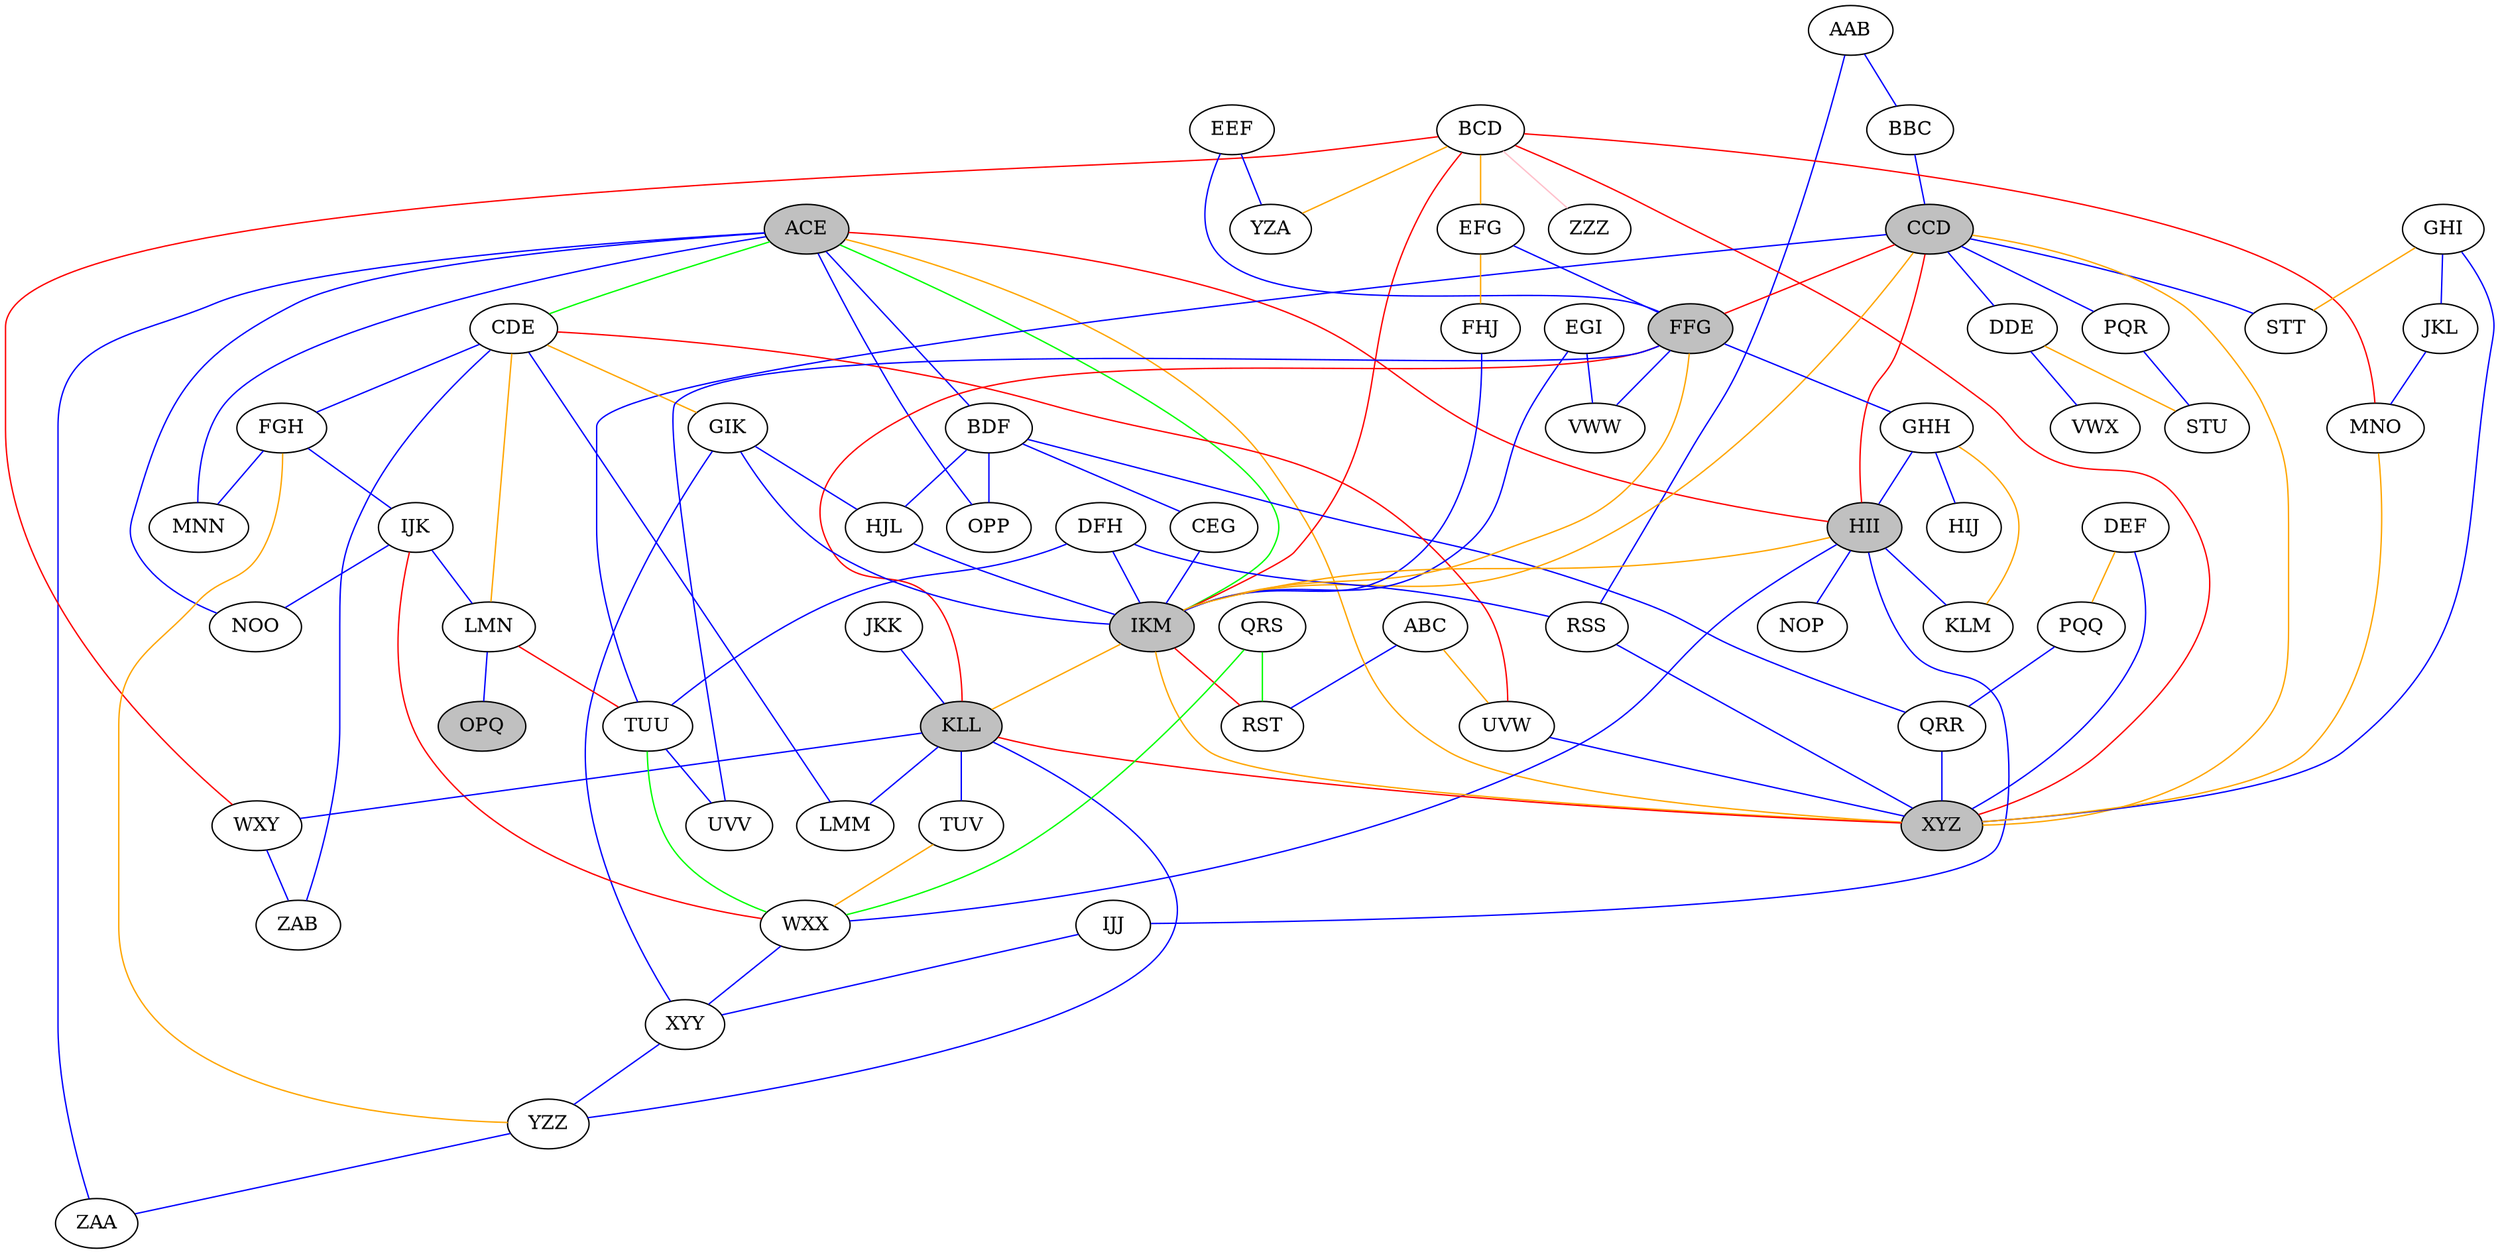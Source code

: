 graph {
AAB;
ABC;
ACE [style=filled fillcolor=grey];
BBC;
BCD;
BDF;
CCD [style=filled fillcolor=grey];
CDE;
CEG;
DDE;
DEF;
DFH;
EEF;
EFG;
EGI;
FFG [style=filled fillcolor=grey];
FGH;
FHJ;
GHH;
GHI;
GIK;
HII [style=filled fillcolor=grey];
HIJ;
HJL;
IJJ;
IJK;
IKM [style=filled fillcolor=grey];
JKK;
JKL;
KLL [style=filled fillcolor=grey];
KLM;
LMM;
LMN;
MNN;
MNO;
NOO;
NOP;
OPP;
OPQ [style=filled fillcolor=grey];
PQQ;
PQR;
QRR;
QRS;
RSS;
RST;
STT;
STU;
TUU;
TUV;
UVV;
UVW;
VWW;
VWX;
WXX;
WXY;
XYY;
XYZ [style=filled fillcolor=grey];
YZA;
YZZ;
ZAA;
ZAB;
AAB -- BBC [color=Blue];
AAB -- RSS [color=Blue];
ABC -- RST [color=Blue];
ABC -- UVW [color=Orange];
ACE -- OPP [color=Blue];
ACE -- BDF [color=Blue];
ACE -- ZAA [color=Blue];
ACE -- MNN [color=Blue];
ACE -- NOO [color=Blue];
ACE -- XYZ [color=Orange];
ACE -- HII [color=Red];
ACE -- CDE [color=Green];
ACE -- IKM [color=Green];
BBC -- CCD [color=Blue];
BCD -- YZA [color=Orange];
BCD -- EFG [color=Orange];
BCD -- MNO [color=Red];
BCD -- XYZ [color=Red];
BCD -- IKM [color=Red];
BCD -- WXY [color=Red];
BCD -- ZZZ [color=Pink];
BDF -- QRR [color=Blue];
BDF -- CEG [color=Blue];
BDF -- HJL [color=Blue];
BDF -- OPP [color=Blue];
CCD -- PQR [color=Blue];
CCD -- DDE [color=Blue];
CCD -- TUU [color=Blue];
CCD -- STT [color=Blue];
CCD -- IKM [color=Orange];
CCD -- XYZ [color=Orange];
CCD -- FFG [color=Red];
CCD -- HII [color=Red];
CDE -- FGH [color=Blue];
CDE -- LMM [color=Blue];
CDE -- ZAB [color=Blue];
CDE -- LMN [color=Orange];
CDE -- GIK [color=Orange];
CDE -- UVW [color=Red];
CEG -- IKM [color=Blue];
DDE -- VWX [color=Blue];
DDE -- STU [color=Orange];
DEF -- XYZ [color=Blue];
DEF -- PQQ [color=Orange];
DFH -- RSS [color=Blue];
DFH -- TUU [color=Blue];
DFH -- IKM [color=Blue];
EEF -- YZA [color=Blue];
EEF -- FFG [color=Blue];
EFG -- FFG [color=Blue];
EFG -- FHJ [color=Orange];
EGI -- IKM [color=Blue];
EGI -- VWW [color=Blue];
FFG -- UVV [color=Blue];
FFG -- GHH [color=Blue];
FFG -- VWW [color=Blue];
FFG -- IKM [color=Orange];
FFG -- KLL [color=Red];
FGH -- IJK [color=Blue];
FGH -- MNN [color=Blue];
FGH -- YZZ [color=Orange];
FHJ -- IKM [color=Blue];
GHH -- HII [color=Blue];
GHH -- HIJ [color=Blue];
GHH -- KLM [color=Orange];
GHI -- XYZ [color=Blue];
GHI -- JKL [color=Blue];
GHI -- STT [color=Orange];
GIK -- IKM [color=Blue];
GIK -- HJL [color=Blue];
GIK -- XYY [color=Blue];
HII -- WXX [color=Blue];
HII -- KLM [color=Blue];
HII -- NOP [color=Blue];
HII -- IJJ [color=Blue];
HII -- IKM [color=Orange];
HJL -- IKM [color=Blue];
IJJ -- XYY [color=Blue];
IJK -- LMN [color=Blue];
IJK -- NOO [color=Blue];
IJK -- WXX [color=Red];
IKM -- XYZ [color=Orange];
IKM -- KLL [color=Orange];
IKM -- RST [color=Red];
JKK -- KLL [color=Blue];
JKL -- MNO [color=Blue];
KLL -- LMM [color=Blue];
KLL -- YZZ [color=Blue];
KLL -- TUV [color=Blue];
KLL -- WXY [color=Blue];
KLL -- XYZ [color=Red];
LMN -- OPQ [color=Blue];
LMN -- TUU [color=Red];
MNO -- XYZ [color=Orange];
PQQ -- QRR [color=Blue];
PQR -- STU [color=Blue];
QRR -- XYZ [color=Blue];
QRS -- WXX [color=Green];
QRS -- RST [color=Green];
RSS -- XYZ [color=Blue];
TUU -- UVV [color=Blue];
TUU -- WXX [color=Green];
TUV -- WXX [color=Orange];
UVW -- XYZ [color=Blue];
WXX -- XYY [color=Blue];
WXY -- ZAB [color=Blue];
XYY -- YZZ [color=Blue];
YZZ -- ZAA [color=Blue];
}
